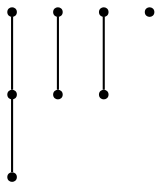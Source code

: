 graph {
  node [shape=point,comment="{\"directed\":false,\"doi\":\"10.1007/978-3-030-35802-0_5\",\"figure\":\"4 (2)\"}"]

  v0 [pos="708.4087068102326,340.82834278794786"]
  v1 [pos="654.5417817926113,297.86777124686114"]
  v2 [pos="653.8583334791942,502.9231526897709"]
  v3 [pos="708.6836949225673,503.44813223223497"]
  v4 [pos="785.2625904719753,374.22914877500807"]
  v5 [pos="784.8688191953812,428.2453214753689"]
  v6 [pos="579.3880934490663,373.68738209601173"]
  v7 [pos="579.4402041573699,427.4952416930402"]

  v0 -- v4 [id="-1",pos="708.4087068102326,340.82834278794786 708.9879655012518,368.7615021012783 714.9264242416413,374.1498231961292 721.9942132803455,374.05812982158545 785.2625904719753,374.22914877500807 785.2625904719753,374.22914877500807 785.2625904719753,374.22914877500807"]
  v2 -- v3 [id="-6",pos="653.8583334791942,502.9231526897709 671.7695374458335,507.89033285563204 690.6725299633069,508.07368781090037 708.6836949225673,503.44813223223497"]
  v5 -- v7 [id="-9",pos="784.8688191953812,428.2453214753689 721.7191297853844,427.94954357544503 721.7191297853844,427.94954357544503 721.7191297853844,427.94954357544503 721.9941496919279,374.0582569968622 721.9941496919279,374.0582569968622 721.9941496919279,374.0582569968622 708.8587538364897,374.024905280532 708.8587538364897,374.024905280532 708.8587538364897,374.024905280532 708.8545570009215,374.69168525658307 708.8545570009215,374.69168525658307 708.8545570009215,374.69168525658307 721.3190950496469,374.72084018878024 721.3190950496469,374.72084018878024 721.3190950496469,374.72084018878024 721.0523416374042,427.3452384541021 721.0523416374042,427.3452384541021 721.0523416374042,427.3452384541021 709.2504584895087,427.316083521905 709.2504584895087,427.316083521905 709.2504584895087,427.316083521905 709.5213451489018,374.02907027084586 709.5213451489018,374.02907027084586 709.5213451489018,374.02907027084586 708.8587538364897,374.024905280532 708.8587538364897,374.024905280532 708.8587538364897,374.024905280532 708.1919656885094,374.0165752999042 708.1919656885094,374.0165752999042 708.1919656885094,374.0165752999042 707.916945781966,427.97450172350915 707.916945781966,427.97450172350915 707.916945781966,427.97450172350915 708.1127981084755,428.44956496984497 708.1127981084755,428.44956496984497 708.1127981084755,428.44956496984497 708.5837339299462,428.6454466898741 708.5837339299462,428.6454466898741 708.5837339299462,428.6454466898741 721.7191297853844,428.6787666123851 721.7191297853844,428.6787666123851 721.7191297853844,428.6787666123851 722.3817210977966,428.01618342046714 722.3817210977966,428.01618342046714 722.3817210977966,428.01618342046714 722.660937839908,374.0624219871761 722.660937839908,374.0624219871761 722.660937839908,374.0624219871761 722.4692823489665,373.58732694702104 722.4692823489665,373.58732694702104 722.4692823489665,373.58732694702104 721.9941496919279,373.3914770208111 721.9941496919279,373.3914770208111 721.9941496919279,373.3914770208111 708.8587538364897,373.3581253044809 708.8587538364897,373.3581253044809 708.8587538364897,373.3581253044809 708.1919656885094,374.0165752999042 708.1919656885094,374.0165752999042 708.1919656885094,374.0165752999042 708.8545570009215,374.69168525658307 708.8545570009215,374.69168525658307 708.8545570009215,374.69168525658307 708.8545570009215,374.69168525658307 708.8545570009215,374.69168525658307 708.8545570009215,374.69168525658307 708.5837339299462,427.97866671382303 708.5837339299462,427.97866671382303 708.5837339299462,427.97866671382303 721.7191297853844,428.01201843015326 721.7191297853844,428.01201843015326 721.7191297853844,428.01201843015326 721.7357899508212,427.2828271870323 721.7357899508212,427.2828271870323 721.7357899508212,427.2828271870323 721.5482677070302,427.27446541258536 721.5482677070302,427.27446541258536 721.5482677070302,427.27446541258536 721.5524009541805,427.27853502144166 721.5524009541805,427.27853502144166 721.5524009541805,427.27853502144166 721.7191297853844,428.61206317972466 721.7191297853844,428.61206317972466 721.7191297853844,428.61206317972466 721.5524009541805,428.61206317972466 721.5524009541805,428.61206317972466 721.5524009541805,428.61206317972466 721.4940903751515,428.2996253185453 721.4940903751515,428.2996253185453 721.4940903751515,428.2996253185453 720.8773463118995,428.92046322586697 720.8773463118995,428.92046322586697 720.8773463118995,428.92046322586697 698.2279149889188,450.8987037925629 662.0596496517813,450.35693711356663 640.0811397239311,427.7119483646387 579.4402041573699,427.4952416930402 579.4402041573699,427.4952416930402 579.4402041573699,427.4952416930402"]
  v1 -- v0 [id="-5",pos="654.5417817926113,297.86777124686114 672.165375346003,293.10458022492253 690.7183772124671,292.96287517279313 708.4086750160238,297.45521464905266 708.4087068102326,340.82834278794786 708.4087068102326,340.82834278794786 708.4087068102326,340.82834278794786"]
}